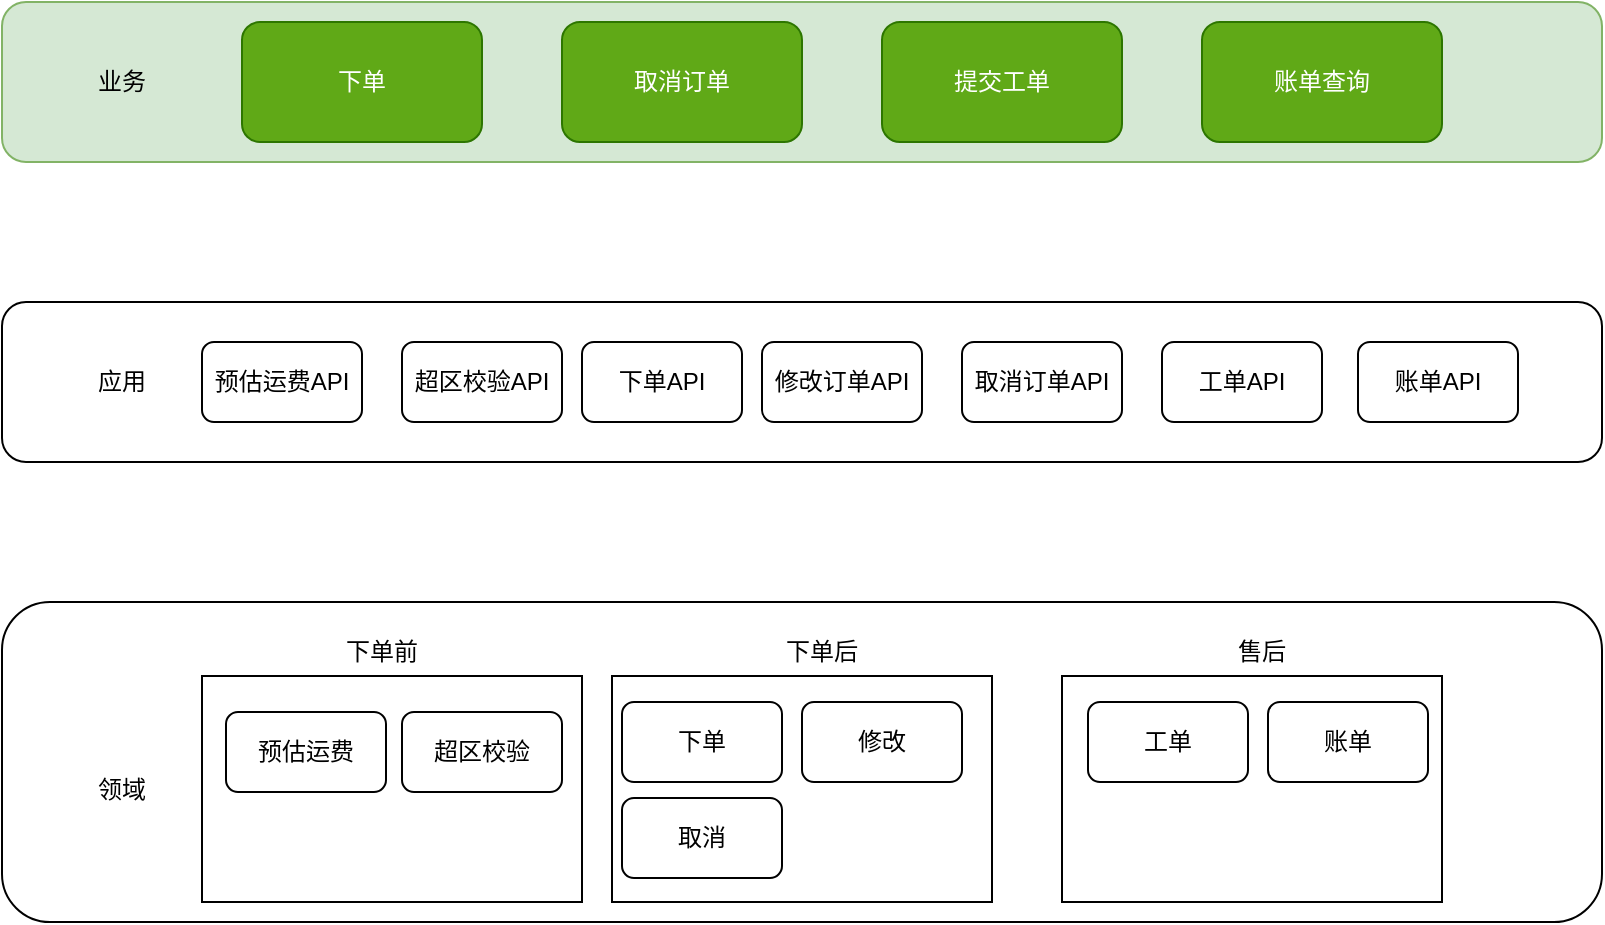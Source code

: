 <mxfile version="20.8.20" type="github">
  <diagram name="第 1 页" id="aHkgy0jFgQmC0n2R5i_t">
    <mxGraphModel dx="1341" dy="836" grid="1" gridSize="10" guides="1" tooltips="1" connect="1" arrows="1" fold="1" page="1" pageScale="1" pageWidth="1527" pageHeight="1569" math="0" shadow="0">
      <root>
        <mxCell id="0" />
        <mxCell id="1" parent="0" />
        <mxCell id="aEe4_rK6smSB3npgo4rP-3" value="" style="rounded=1;whiteSpace=wrap;html=1;fillColor=#d5e8d4;strokeColor=#82b366;" vertex="1" parent="1">
          <mxGeometry x="200" y="340" width="800" height="80" as="geometry" />
        </mxCell>
        <mxCell id="aEe4_rK6smSB3npgo4rP-4" value="业务" style="text;html=1;strokeColor=none;fillColor=none;align=center;verticalAlign=middle;whiteSpace=wrap;rounded=0;" vertex="1" parent="1">
          <mxGeometry x="230" y="365" width="60" height="30" as="geometry" />
        </mxCell>
        <mxCell id="aEe4_rK6smSB3npgo4rP-5" value="下单" style="rounded=1;whiteSpace=wrap;html=1;fillColor=#60a917;fontColor=#ffffff;strokeColor=#2D7600;" vertex="1" parent="1">
          <mxGeometry x="320" y="350" width="120" height="60" as="geometry" />
        </mxCell>
        <mxCell id="aEe4_rK6smSB3npgo4rP-6" value="取消订单" style="rounded=1;whiteSpace=wrap;html=1;fillColor=#60a917;fontColor=#ffffff;strokeColor=#2D7600;" vertex="1" parent="1">
          <mxGeometry x="480" y="350" width="120" height="60" as="geometry" />
        </mxCell>
        <mxCell id="aEe4_rK6smSB3npgo4rP-7" value="提交工单" style="rounded=1;whiteSpace=wrap;html=1;fillColor=#60a917;fontColor=#ffffff;strokeColor=#2D7600;" vertex="1" parent="1">
          <mxGeometry x="640" y="350" width="120" height="60" as="geometry" />
        </mxCell>
        <mxCell id="aEe4_rK6smSB3npgo4rP-9" value="" style="rounded=1;whiteSpace=wrap;html=1;" vertex="1" parent="1">
          <mxGeometry x="200" y="490" width="800" height="80" as="geometry" />
        </mxCell>
        <mxCell id="aEe4_rK6smSB3npgo4rP-10" value="应用" style="text;html=1;strokeColor=none;fillColor=none;align=center;verticalAlign=middle;whiteSpace=wrap;rounded=0;" vertex="1" parent="1">
          <mxGeometry x="230" y="515" width="60" height="30" as="geometry" />
        </mxCell>
        <mxCell id="aEe4_rK6smSB3npgo4rP-11" value="超区校验API" style="rounded=1;whiteSpace=wrap;html=1;" vertex="1" parent="1">
          <mxGeometry x="400" y="510" width="80" height="40" as="geometry" />
        </mxCell>
        <mxCell id="aEe4_rK6smSB3npgo4rP-13" value="下单API" style="rounded=1;whiteSpace=wrap;html=1;" vertex="1" parent="1">
          <mxGeometry x="490" y="510" width="80" height="40" as="geometry" />
        </mxCell>
        <mxCell id="aEe4_rK6smSB3npgo4rP-14" value="修改订单API" style="rounded=1;whiteSpace=wrap;html=1;" vertex="1" parent="1">
          <mxGeometry x="580" y="510" width="80" height="40" as="geometry" />
        </mxCell>
        <mxCell id="aEe4_rK6smSB3npgo4rP-15" value="取消订单API" style="rounded=1;whiteSpace=wrap;html=1;" vertex="1" parent="1">
          <mxGeometry x="680" y="510" width="80" height="40" as="geometry" />
        </mxCell>
        <mxCell id="aEe4_rK6smSB3npgo4rP-16" value="工单API" style="rounded=1;whiteSpace=wrap;html=1;" vertex="1" parent="1">
          <mxGeometry x="780" y="510" width="80" height="40" as="geometry" />
        </mxCell>
        <mxCell id="aEe4_rK6smSB3npgo4rP-17" value="账单API" style="rounded=1;whiteSpace=wrap;html=1;" vertex="1" parent="1">
          <mxGeometry x="878" y="510" width="80" height="40" as="geometry" />
        </mxCell>
        <mxCell id="aEe4_rK6smSB3npgo4rP-18" value="账单查询" style="rounded=1;whiteSpace=wrap;html=1;fillColor=#60a917;fontColor=#ffffff;strokeColor=#2D7600;" vertex="1" parent="1">
          <mxGeometry x="800" y="350" width="120" height="60" as="geometry" />
        </mxCell>
        <mxCell id="aEe4_rK6smSB3npgo4rP-19" value="预估运费API" style="rounded=1;whiteSpace=wrap;html=1;" vertex="1" parent="1">
          <mxGeometry x="300" y="510" width="80" height="40" as="geometry" />
        </mxCell>
        <mxCell id="aEe4_rK6smSB3npgo4rP-20" value="" style="rounded=1;whiteSpace=wrap;html=1;" vertex="1" parent="1">
          <mxGeometry x="200" y="640" width="800" height="160" as="geometry" />
        </mxCell>
        <mxCell id="aEe4_rK6smSB3npgo4rP-21" value="领域" style="text;html=1;strokeColor=none;fillColor=none;align=center;verticalAlign=middle;whiteSpace=wrap;rounded=0;" vertex="1" parent="1">
          <mxGeometry x="230" y="718.5" width="60" height="30" as="geometry" />
        </mxCell>
        <mxCell id="aEe4_rK6smSB3npgo4rP-28" value="" style="rounded=0;whiteSpace=wrap;html=1;" vertex="1" parent="1">
          <mxGeometry x="300" y="677" width="190" height="113" as="geometry" />
        </mxCell>
        <mxCell id="aEe4_rK6smSB3npgo4rP-29" value="下单前" style="text;html=1;strokeColor=none;fillColor=none;align=center;verticalAlign=middle;whiteSpace=wrap;rounded=0;" vertex="1" parent="1">
          <mxGeometry x="360" y="650" width="60" height="30" as="geometry" />
        </mxCell>
        <mxCell id="aEe4_rK6smSB3npgo4rP-30" value="预估运费" style="rounded=1;whiteSpace=wrap;html=1;" vertex="1" parent="1">
          <mxGeometry x="312" y="695" width="80" height="40" as="geometry" />
        </mxCell>
        <mxCell id="aEe4_rK6smSB3npgo4rP-31" value="超区校验" style="rounded=1;whiteSpace=wrap;html=1;" vertex="1" parent="1">
          <mxGeometry x="400" y="695" width="80" height="40" as="geometry" />
        </mxCell>
        <mxCell id="aEe4_rK6smSB3npgo4rP-32" value="" style="rounded=0;whiteSpace=wrap;html=1;" vertex="1" parent="1">
          <mxGeometry x="505" y="677" width="190" height="113" as="geometry" />
        </mxCell>
        <mxCell id="aEe4_rK6smSB3npgo4rP-33" value="下单后" style="text;html=1;strokeColor=none;fillColor=none;align=center;verticalAlign=middle;whiteSpace=wrap;rounded=0;" vertex="1" parent="1">
          <mxGeometry x="580" y="650" width="60" height="30" as="geometry" />
        </mxCell>
        <mxCell id="aEe4_rK6smSB3npgo4rP-34" value="下单" style="rounded=1;whiteSpace=wrap;html=1;" vertex="1" parent="1">
          <mxGeometry x="510" y="690" width="80" height="40" as="geometry" />
        </mxCell>
        <mxCell id="aEe4_rK6smSB3npgo4rP-35" value="修改" style="rounded=1;whiteSpace=wrap;html=1;" vertex="1" parent="1">
          <mxGeometry x="600" y="690" width="80" height="40" as="geometry" />
        </mxCell>
        <mxCell id="aEe4_rK6smSB3npgo4rP-36" value="取消" style="rounded=1;whiteSpace=wrap;html=1;" vertex="1" parent="1">
          <mxGeometry x="510" y="738" width="80" height="40" as="geometry" />
        </mxCell>
        <mxCell id="aEe4_rK6smSB3npgo4rP-37" value="" style="rounded=0;whiteSpace=wrap;html=1;" vertex="1" parent="1">
          <mxGeometry x="730" y="677" width="190" height="113" as="geometry" />
        </mxCell>
        <mxCell id="aEe4_rK6smSB3npgo4rP-38" value="售后" style="text;html=1;strokeColor=none;fillColor=none;align=center;verticalAlign=middle;whiteSpace=wrap;rounded=0;" vertex="1" parent="1">
          <mxGeometry x="800" y="650" width="60" height="30" as="geometry" />
        </mxCell>
        <mxCell id="aEe4_rK6smSB3npgo4rP-39" value="工单" style="rounded=1;whiteSpace=wrap;html=1;" vertex="1" parent="1">
          <mxGeometry x="743" y="690" width="80" height="40" as="geometry" />
        </mxCell>
        <mxCell id="aEe4_rK6smSB3npgo4rP-40" value="账单" style="rounded=1;whiteSpace=wrap;html=1;" vertex="1" parent="1">
          <mxGeometry x="833" y="690" width="80" height="40" as="geometry" />
        </mxCell>
      </root>
    </mxGraphModel>
  </diagram>
</mxfile>
